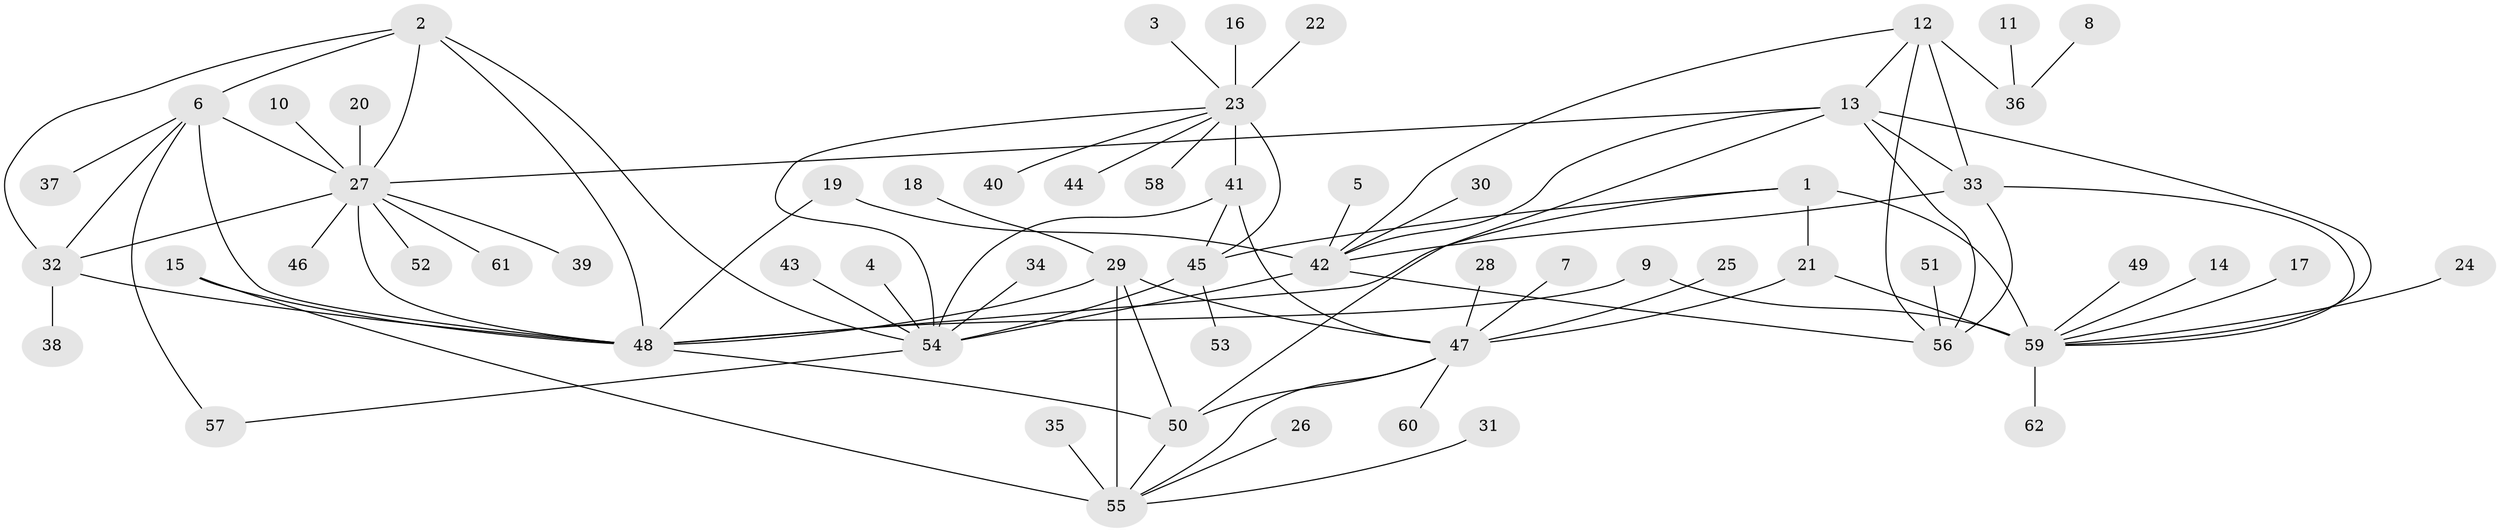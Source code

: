 // original degree distribution, {8: 0.08064516129032258, 7: 0.04838709677419355, 11: 0.024193548387096774, 9: 0.03225806451612903, 13: 0.016129032258064516, 6: 0.016129032258064516, 5: 0.024193548387096774, 14: 0.008064516129032258, 2: 0.08064516129032258, 1: 0.6370967741935484, 3: 0.024193548387096774, 4: 0.008064516129032258}
// Generated by graph-tools (version 1.1) at 2025/02/03/09/25 03:02:38]
// undirected, 62 vertices, 92 edges
graph export_dot {
graph [start="1"]
  node [color=gray90,style=filled];
  1;
  2;
  3;
  4;
  5;
  6;
  7;
  8;
  9;
  10;
  11;
  12;
  13;
  14;
  15;
  16;
  17;
  18;
  19;
  20;
  21;
  22;
  23;
  24;
  25;
  26;
  27;
  28;
  29;
  30;
  31;
  32;
  33;
  34;
  35;
  36;
  37;
  38;
  39;
  40;
  41;
  42;
  43;
  44;
  45;
  46;
  47;
  48;
  49;
  50;
  51;
  52;
  53;
  54;
  55;
  56;
  57;
  58;
  59;
  60;
  61;
  62;
  1 -- 21 [weight=1.0];
  1 -- 45 [weight=1.0];
  1 -- 48 [weight=1.0];
  1 -- 59 [weight=4.0];
  2 -- 6 [weight=1.0];
  2 -- 27 [weight=2.0];
  2 -- 32 [weight=1.0];
  2 -- 48 [weight=1.0];
  2 -- 54 [weight=1.0];
  3 -- 23 [weight=1.0];
  4 -- 54 [weight=1.0];
  5 -- 42 [weight=1.0];
  6 -- 27 [weight=2.0];
  6 -- 32 [weight=1.0];
  6 -- 37 [weight=1.0];
  6 -- 48 [weight=1.0];
  6 -- 57 [weight=1.0];
  7 -- 47 [weight=1.0];
  8 -- 36 [weight=1.0];
  9 -- 48 [weight=1.0];
  9 -- 59 [weight=1.0];
  10 -- 27 [weight=1.0];
  11 -- 36 [weight=1.0];
  12 -- 13 [weight=1.0];
  12 -- 33 [weight=2.0];
  12 -- 36 [weight=1.0];
  12 -- 42 [weight=1.0];
  12 -- 56 [weight=1.0];
  13 -- 27 [weight=1.0];
  13 -- 33 [weight=2.0];
  13 -- 42 [weight=1.0];
  13 -- 50 [weight=1.0];
  13 -- 56 [weight=1.0];
  13 -- 59 [weight=1.0];
  14 -- 59 [weight=1.0];
  15 -- 48 [weight=1.0];
  15 -- 55 [weight=1.0];
  16 -- 23 [weight=1.0];
  17 -- 59 [weight=1.0];
  18 -- 29 [weight=1.0];
  19 -- 42 [weight=1.0];
  19 -- 48 [weight=1.0];
  20 -- 27 [weight=1.0];
  21 -- 47 [weight=1.0];
  21 -- 59 [weight=4.0];
  22 -- 23 [weight=1.0];
  23 -- 40 [weight=1.0];
  23 -- 41 [weight=2.0];
  23 -- 44 [weight=1.0];
  23 -- 45 [weight=4.0];
  23 -- 54 [weight=2.0];
  23 -- 58 [weight=1.0];
  24 -- 59 [weight=1.0];
  25 -- 47 [weight=1.0];
  26 -- 55 [weight=1.0];
  27 -- 32 [weight=2.0];
  27 -- 39 [weight=1.0];
  27 -- 46 [weight=1.0];
  27 -- 48 [weight=2.0];
  27 -- 52 [weight=1.0];
  27 -- 61 [weight=1.0];
  28 -- 47 [weight=1.0];
  29 -- 47 [weight=3.0];
  29 -- 48 [weight=1.0];
  29 -- 50 [weight=3.0];
  29 -- 55 [weight=3.0];
  30 -- 42 [weight=1.0];
  31 -- 55 [weight=1.0];
  32 -- 38 [weight=1.0];
  32 -- 48 [weight=1.0];
  33 -- 42 [weight=2.0];
  33 -- 56 [weight=2.0];
  33 -- 59 [weight=1.0];
  34 -- 54 [weight=1.0];
  35 -- 55 [weight=1.0];
  41 -- 45 [weight=2.0];
  41 -- 47 [weight=1.0];
  41 -- 54 [weight=1.0];
  42 -- 54 [weight=1.0];
  42 -- 56 [weight=1.0];
  43 -- 54 [weight=1.0];
  45 -- 53 [weight=1.0];
  45 -- 54 [weight=2.0];
  47 -- 50 [weight=1.0];
  47 -- 55 [weight=1.0];
  47 -- 60 [weight=1.0];
  48 -- 50 [weight=1.0];
  49 -- 59 [weight=1.0];
  50 -- 55 [weight=1.0];
  51 -- 56 [weight=1.0];
  54 -- 57 [weight=1.0];
  59 -- 62 [weight=1.0];
}
